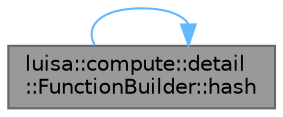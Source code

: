 digraph "luisa::compute::detail::FunctionBuilder::hash"
{
 // LATEX_PDF_SIZE
  bgcolor="transparent";
  edge [fontname=Helvetica,fontsize=10,labelfontname=Helvetica,labelfontsize=10];
  node [fontname=Helvetica,fontsize=10,shape=box,height=0.2,width=0.4];
  rankdir="LR";
  Node1 [id="Node000001",label="luisa::compute::detail\l::FunctionBuilder::hash",height=0.2,width=0.4,color="gray40", fillcolor="grey60", style="filled", fontcolor="black",tooltip="Return hash."];
  Node1 -> Node1 [id="edge1_Node000001_Node000001",color="steelblue1",style="solid",tooltip=" "];
}
